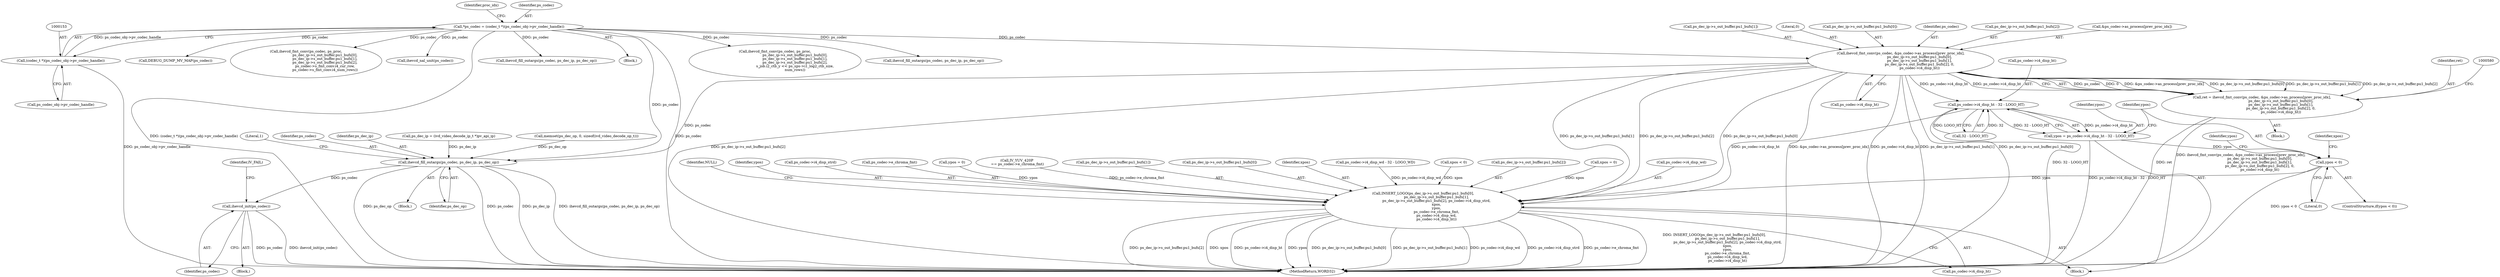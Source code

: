 digraph "0_Android_a33f6725d7e9f92330f995ce2dcf4faa33f6433f@array" {
"1000545" [label="(Call,ihevcd_fmt_conv(ps_codec, &ps_codec->as_process[prev_proc_idx],\n                                  ps_dec_ip->s_out_buffer.pu1_bufs[0],\n                                  ps_dec_ip->s_out_buffer.pu1_bufs[1],\n                                  ps_dec_ip->s_out_buffer.pu1_bufs[2], 0,\n                                  ps_codec->i4_disp_ht))"];
"1000150" [label="(Call,*ps_codec = (codec_t *)(ps_codec_obj->pv_codec_handle))"];
"1000152" [label="(Call,(codec_t *)(ps_codec_obj->pv_codec_handle))"];
"1000543" [label="(Call,ret = ihevcd_fmt_conv(ps_codec, &ps_codec->as_process[prev_proc_idx],\n                                  ps_dec_ip->s_out_buffer.pu1_bufs[0],\n                                  ps_dec_ip->s_out_buffer.pu1_bufs[1],\n                                  ps_dec_ip->s_out_buffer.pu1_bufs[2], 0,\n                                  ps_codec->i4_disp_ht))"];
"1000588" [label="(Call,ihevcd_fill_outargs(ps_codec, ps_dec_ip, ps_dec_op))"];
"1000681" [label="(Call,ihevcd_init(ps_codec))"];
"1000612" [label="(Call,ps_codec->i4_disp_ht - 32 - LOGO_HT)"];
"1000610" [label="(Call,ypos = ps_codec->i4_disp_ht - 32 - LOGO_HT)"];
"1000620" [label="(Call,ypos < 0)"];
"1000633" [label="(Call,INSERT_LOGO(ps_dec_ip->s_out_buffer.pu1_bufs[0],\n                        ps_dec_ip->s_out_buffer.pu1_bufs[1],\n                        ps_dec_ip->s_out_buffer.pu1_bufs[2], ps_codec->i4_disp_strd,\n                        xpos,\n                        ypos,\n                        ps_codec->e_chroma_fmt,\n                        ps_codec->i4_disp_wd,\n                        ps_codec->i4_disp_ht))"];
"1000154" [label="(Call,ps_codec_obj->pv_codec_handle)"];
"1000589" [label="(Identifier,ps_codec)"];
"1000590" [label="(Identifier,ps_dec_ip)"];
"1000655" [label="(Call,ps_codec->i4_disp_strd)"];
"1000547" [label="(Call,&ps_codec->as_process[prev_proc_idx])"];
"1000560" [label="(Call,ps_dec_ip->s_out_buffer.pu1_bufs[1])"];
"1000616" [label="(Call,32 - LOGO_HT)"];
"1000161" [label="(Identifier,proc_idx)"];
"1000660" [label="(Call,ps_codec->e_chroma_fmt)"];
"1000574" [label="(Literal,0)"];
"1001231" [label="(Call,ihevcd_fill_outargs(ps_codec, ps_dec_ip, ps_dec_op))"];
"1000144" [label="(Block,)"];
"1000150" [label="(Call,*ps_codec = (codec_t *)(ps_codec_obj->pv_codec_handle))"];
"1000544" [label="(Identifier,ret)"];
"1000151" [label="(Identifier,ps_codec)"];
"1000575" [label="(Call,ps_codec->i4_disp_ht)"];
"1000623" [label="(Call,ypos = 0)"];
"1000624" [label="(Identifier,ypos)"];
"1000591" [label="(Identifier,ps_dec_op)"];
"1000622" [label="(Literal,0)"];
"1000518" [label="(Call,IV_YUV_420P\n == ps_codec->e_chroma_fmt)"];
"1000545" [label="(Call,ihevcd_fmt_conv(ps_codec, &ps_codec->as_process[prev_proc_idx],\n                                  ps_dec_ip->s_out_buffer.pu1_bufs[0],\n                                  ps_dec_ip->s_out_buffer.pu1_bufs[1],\n                                  ps_dec_ip->s_out_buffer.pu1_bufs[2], 0,\n                                  ps_codec->i4_disp_ht))"];
"1000172" [label="(Call,ps_dec_ip = (ivd_video_decode_ip_t *)pv_api_ip)"];
"1000680" [label="(Block,)"];
"1000641" [label="(Call,ps_dec_ip->s_out_buffer.pu1_bufs[1])"];
"1000553" [label="(Call,ps_dec_ip->s_out_buffer.pu1_bufs[0])"];
"1000189" [label="(Call,memset(ps_dec_op, 0, sizeof(ivd_video_decode_op_t)))"];
"1000684" [label="(Identifier,IV_FAIL)"];
"1000546" [label="(Identifier,ps_codec)"];
"1000619" [label="(ControlStructure,if(ypos < 0))"];
"1000594" [label="(Literal,1)"];
"1000681" [label="(Call,ihevcd_init(ps_codec))"];
"1000628" [label="(Identifier,xpos)"];
"1000598" [label="(Block,)"];
"1001906" [label="(MethodReturn,WORD32)"];
"1000634" [label="(Call,ps_dec_ip->s_out_buffer.pu1_bufs[0])"];
"1001530" [label="(Call,ihevcd_fmt_conv(ps_codec, ps_proc,\n                                    ps_dec_ip->s_out_buffer.pu1_bufs[0],\n                                    ps_dec_ip->s_out_buffer.pu1_bufs[1],\n                                    ps_dec_ip->s_out_buffer.pu1_bufs[2],\n                                    s_job.i2_ctb_y << ps_sps->i1_log2_ctb_size,\n                                    num_rows))"];
"1000567" [label="(Call,ps_dec_ip->s_out_buffer.pu1_bufs[2])"];
"1000658" [label="(Identifier,xpos)"];
"1000602" [label="(Call,ps_codec->i4_disp_wd - 32 - LOGO_WD)"];
"1000543" [label="(Call,ret = ihevcd_fmt_conv(ps_codec, &ps_codec->as_process[prev_proc_idx],\n                                  ps_dec_ip->s_out_buffer.pu1_bufs[0],\n                                  ps_dec_ip->s_out_buffer.pu1_bufs[1],\n                                  ps_dec_ip->s_out_buffer.pu1_bufs[2], 0,\n                                  ps_codec->i4_disp_ht))"];
"1001823" [label="(Call,ihevcd_fill_outargs(ps_codec, ps_dec_ip, ps_dec_op))"];
"1000612" [label="(Call,ps_codec->i4_disp_ht - 32 - LOGO_HT)"];
"1000610" [label="(Call,ypos = ps_codec->i4_disp_ht - 32 - LOGO_HT)"];
"1000588" [label="(Call,ihevcd_fill_outargs(ps_codec, ps_dec_ip, ps_dec_op))"];
"1000682" [label="(Identifier,ps_codec)"];
"1000666" [label="(Call,ps_codec->i4_disp_ht)"];
"1000633" [label="(Call,INSERT_LOGO(ps_dec_ip->s_out_buffer.pu1_bufs[0],\n                        ps_dec_ip->s_out_buffer.pu1_bufs[1],\n                        ps_dec_ip->s_out_buffer.pu1_bufs[2], ps_codec->i4_disp_strd,\n                        xpos,\n                        ypos,\n                        ps_codec->e_chroma_fmt,\n                        ps_codec->i4_disp_wd,\n                        ps_codec->i4_disp_ht))"];
"1000627" [label="(Call,xpos < 0)"];
"1000523" [label="(Block,)"];
"1000648" [label="(Call,ps_dec_ip->s_out_buffer.pu1_bufs[2])"];
"1000613" [label="(Call,ps_codec->i4_disp_ht)"];
"1000630" [label="(Call,xpos = 0)"];
"1000620" [label="(Call,ypos < 0)"];
"1000152" [label="(Call,(codec_t *)(ps_codec_obj->pv_codec_handle))"];
"1000611" [label="(Identifier,ypos)"];
"1001682" [label="(Call,DEBUG_DUMP_MV_MAP(ps_codec))"];
"1000663" [label="(Call,ps_codec->i4_disp_wd)"];
"1001637" [label="(Call,ihevcd_fmt_conv(ps_codec, ps_proc,\n                                  ps_dec_ip->s_out_buffer.pu1_bufs[0],\n                                  ps_dec_ip->s_out_buffer.pu1_bufs[1],\n                                  ps_dec_ip->s_out_buffer.pu1_bufs[2],\n                                  ps_codec->s_fmt_conv.i4_cur_row,\n                                  ps_codec->s_fmt_conv.i4_num_rows))"];
"1000621" [label="(Identifier,ypos)"];
"1000471" [label="(Block,)"];
"1000671" [label="(Identifier,NULL)"];
"1000659" [label="(Identifier,ypos)"];
"1000974" [label="(Call,ihevcd_nal_unit(ps_codec))"];
"1000545" -> "1000543"  [label="AST: "];
"1000545" -> "1000575"  [label="CFG: "];
"1000546" -> "1000545"  [label="AST: "];
"1000547" -> "1000545"  [label="AST: "];
"1000553" -> "1000545"  [label="AST: "];
"1000560" -> "1000545"  [label="AST: "];
"1000567" -> "1000545"  [label="AST: "];
"1000574" -> "1000545"  [label="AST: "];
"1000575" -> "1000545"  [label="AST: "];
"1000543" -> "1000545"  [label="CFG: "];
"1000545" -> "1001906"  [label="DDG: ps_codec->i4_disp_ht"];
"1000545" -> "1001906"  [label="DDG: ps_dec_ip->s_out_buffer.pu1_bufs[1]"];
"1000545" -> "1001906"  [label="DDG: ps_dec_ip->s_out_buffer.pu1_bufs[0]"];
"1000545" -> "1001906"  [label="DDG: ps_dec_ip->s_out_buffer.pu1_bufs[2]"];
"1000545" -> "1001906"  [label="DDG: &ps_codec->as_process[prev_proc_idx]"];
"1000545" -> "1000543"  [label="DDG: ps_codec"];
"1000545" -> "1000543"  [label="DDG: 0"];
"1000545" -> "1000543"  [label="DDG: &ps_codec->as_process[prev_proc_idx]"];
"1000545" -> "1000543"  [label="DDG: ps_dec_ip->s_out_buffer.pu1_bufs[0]"];
"1000545" -> "1000543"  [label="DDG: ps_dec_ip->s_out_buffer.pu1_bufs[1]"];
"1000545" -> "1000543"  [label="DDG: ps_dec_ip->s_out_buffer.pu1_bufs[2]"];
"1000545" -> "1000543"  [label="DDG: ps_codec->i4_disp_ht"];
"1000150" -> "1000545"  [label="DDG: ps_codec"];
"1000545" -> "1000588"  [label="DDG: ps_codec"];
"1000545" -> "1000612"  [label="DDG: ps_codec->i4_disp_ht"];
"1000545" -> "1000633"  [label="DDG: ps_dec_ip->s_out_buffer.pu1_bufs[0]"];
"1000545" -> "1000633"  [label="DDG: ps_dec_ip->s_out_buffer.pu1_bufs[1]"];
"1000545" -> "1000633"  [label="DDG: ps_dec_ip->s_out_buffer.pu1_bufs[2]"];
"1000150" -> "1000144"  [label="AST: "];
"1000150" -> "1000152"  [label="CFG: "];
"1000151" -> "1000150"  [label="AST: "];
"1000152" -> "1000150"  [label="AST: "];
"1000161" -> "1000150"  [label="CFG: "];
"1000150" -> "1001906"  [label="DDG: ps_codec"];
"1000150" -> "1001906"  [label="DDG: (codec_t *)(ps_codec_obj->pv_codec_handle)"];
"1000152" -> "1000150"  [label="DDG: ps_codec_obj->pv_codec_handle"];
"1000150" -> "1000588"  [label="DDG: ps_codec"];
"1000150" -> "1000974"  [label="DDG: ps_codec"];
"1000150" -> "1001231"  [label="DDG: ps_codec"];
"1000150" -> "1001530"  [label="DDG: ps_codec"];
"1000150" -> "1001637"  [label="DDG: ps_codec"];
"1000150" -> "1001682"  [label="DDG: ps_codec"];
"1000150" -> "1001823"  [label="DDG: ps_codec"];
"1000152" -> "1000154"  [label="CFG: "];
"1000153" -> "1000152"  [label="AST: "];
"1000154" -> "1000152"  [label="AST: "];
"1000152" -> "1001906"  [label="DDG: ps_codec_obj->pv_codec_handle"];
"1000543" -> "1000523"  [label="AST: "];
"1000544" -> "1000543"  [label="AST: "];
"1000580" -> "1000543"  [label="CFG: "];
"1000543" -> "1001906"  [label="DDG: ihevcd_fmt_conv(ps_codec, &ps_codec->as_process[prev_proc_idx],\n                                  ps_dec_ip->s_out_buffer.pu1_bufs[0],\n                                  ps_dec_ip->s_out_buffer.pu1_bufs[1],\n                                  ps_dec_ip->s_out_buffer.pu1_bufs[2], 0,\n                                  ps_codec->i4_disp_ht)"];
"1000543" -> "1001906"  [label="DDG: ret"];
"1000588" -> "1000471"  [label="AST: "];
"1000588" -> "1000591"  [label="CFG: "];
"1000589" -> "1000588"  [label="AST: "];
"1000590" -> "1000588"  [label="AST: "];
"1000591" -> "1000588"  [label="AST: "];
"1000594" -> "1000588"  [label="CFG: "];
"1000588" -> "1001906"  [label="DDG: ps_codec"];
"1000588" -> "1001906"  [label="DDG: ps_dec_ip"];
"1000588" -> "1001906"  [label="DDG: ihevcd_fill_outargs(ps_codec, ps_dec_ip, ps_dec_op)"];
"1000588" -> "1001906"  [label="DDG: ps_dec_op"];
"1000172" -> "1000588"  [label="DDG: ps_dec_ip"];
"1000189" -> "1000588"  [label="DDG: ps_dec_op"];
"1000588" -> "1000681"  [label="DDG: ps_codec"];
"1000681" -> "1000680"  [label="AST: "];
"1000681" -> "1000682"  [label="CFG: "];
"1000682" -> "1000681"  [label="AST: "];
"1000684" -> "1000681"  [label="CFG: "];
"1000681" -> "1001906"  [label="DDG: ihevcd_init(ps_codec)"];
"1000681" -> "1001906"  [label="DDG: ps_codec"];
"1000612" -> "1000610"  [label="AST: "];
"1000612" -> "1000616"  [label="CFG: "];
"1000613" -> "1000612"  [label="AST: "];
"1000616" -> "1000612"  [label="AST: "];
"1000610" -> "1000612"  [label="CFG: "];
"1000612" -> "1001906"  [label="DDG: 32 - LOGO_HT"];
"1000612" -> "1000610"  [label="DDG: ps_codec->i4_disp_ht"];
"1000612" -> "1000610"  [label="DDG: 32 - LOGO_HT"];
"1000616" -> "1000612"  [label="DDG: 32"];
"1000616" -> "1000612"  [label="DDG: LOGO_HT"];
"1000612" -> "1000633"  [label="DDG: ps_codec->i4_disp_ht"];
"1000610" -> "1000598"  [label="AST: "];
"1000611" -> "1000610"  [label="AST: "];
"1000621" -> "1000610"  [label="CFG: "];
"1000610" -> "1001906"  [label="DDG: ps_codec->i4_disp_ht - 32 - LOGO_HT"];
"1000610" -> "1000620"  [label="DDG: ypos"];
"1000620" -> "1000619"  [label="AST: "];
"1000620" -> "1000622"  [label="CFG: "];
"1000621" -> "1000620"  [label="AST: "];
"1000622" -> "1000620"  [label="AST: "];
"1000624" -> "1000620"  [label="CFG: "];
"1000628" -> "1000620"  [label="CFG: "];
"1000620" -> "1001906"  [label="DDG: ypos < 0"];
"1000620" -> "1000633"  [label="DDG: ypos"];
"1000633" -> "1000598"  [label="AST: "];
"1000633" -> "1000666"  [label="CFG: "];
"1000634" -> "1000633"  [label="AST: "];
"1000641" -> "1000633"  [label="AST: "];
"1000648" -> "1000633"  [label="AST: "];
"1000655" -> "1000633"  [label="AST: "];
"1000658" -> "1000633"  [label="AST: "];
"1000659" -> "1000633"  [label="AST: "];
"1000660" -> "1000633"  [label="AST: "];
"1000663" -> "1000633"  [label="AST: "];
"1000666" -> "1000633"  [label="AST: "];
"1000671" -> "1000633"  [label="CFG: "];
"1000633" -> "1001906"  [label="DDG: ps_dec_ip->s_out_buffer.pu1_bufs[1]"];
"1000633" -> "1001906"  [label="DDG: ps_codec->i4_disp_wd"];
"1000633" -> "1001906"  [label="DDG: ps_codec->i4_disp_strd"];
"1000633" -> "1001906"  [label="DDG: ps_codec->e_chroma_fmt"];
"1000633" -> "1001906"  [label="DDG: INSERT_LOGO(ps_dec_ip->s_out_buffer.pu1_bufs[0],\n                        ps_dec_ip->s_out_buffer.pu1_bufs[1],\n                        ps_dec_ip->s_out_buffer.pu1_bufs[2], ps_codec->i4_disp_strd,\n                        xpos,\n                        ypos,\n                        ps_codec->e_chroma_fmt,\n                        ps_codec->i4_disp_wd,\n                        ps_codec->i4_disp_ht)"];
"1000633" -> "1001906"  [label="DDG: ps_dec_ip->s_out_buffer.pu1_bufs[2]"];
"1000633" -> "1001906"  [label="DDG: xpos"];
"1000633" -> "1001906"  [label="DDG: ps_codec->i4_disp_ht"];
"1000633" -> "1001906"  [label="DDG: ypos"];
"1000633" -> "1001906"  [label="DDG: ps_dec_ip->s_out_buffer.pu1_bufs[0]"];
"1000630" -> "1000633"  [label="DDG: xpos"];
"1000627" -> "1000633"  [label="DDG: xpos"];
"1000623" -> "1000633"  [label="DDG: ypos"];
"1000518" -> "1000633"  [label="DDG: ps_codec->e_chroma_fmt"];
"1000602" -> "1000633"  [label="DDG: ps_codec->i4_disp_wd"];
}
